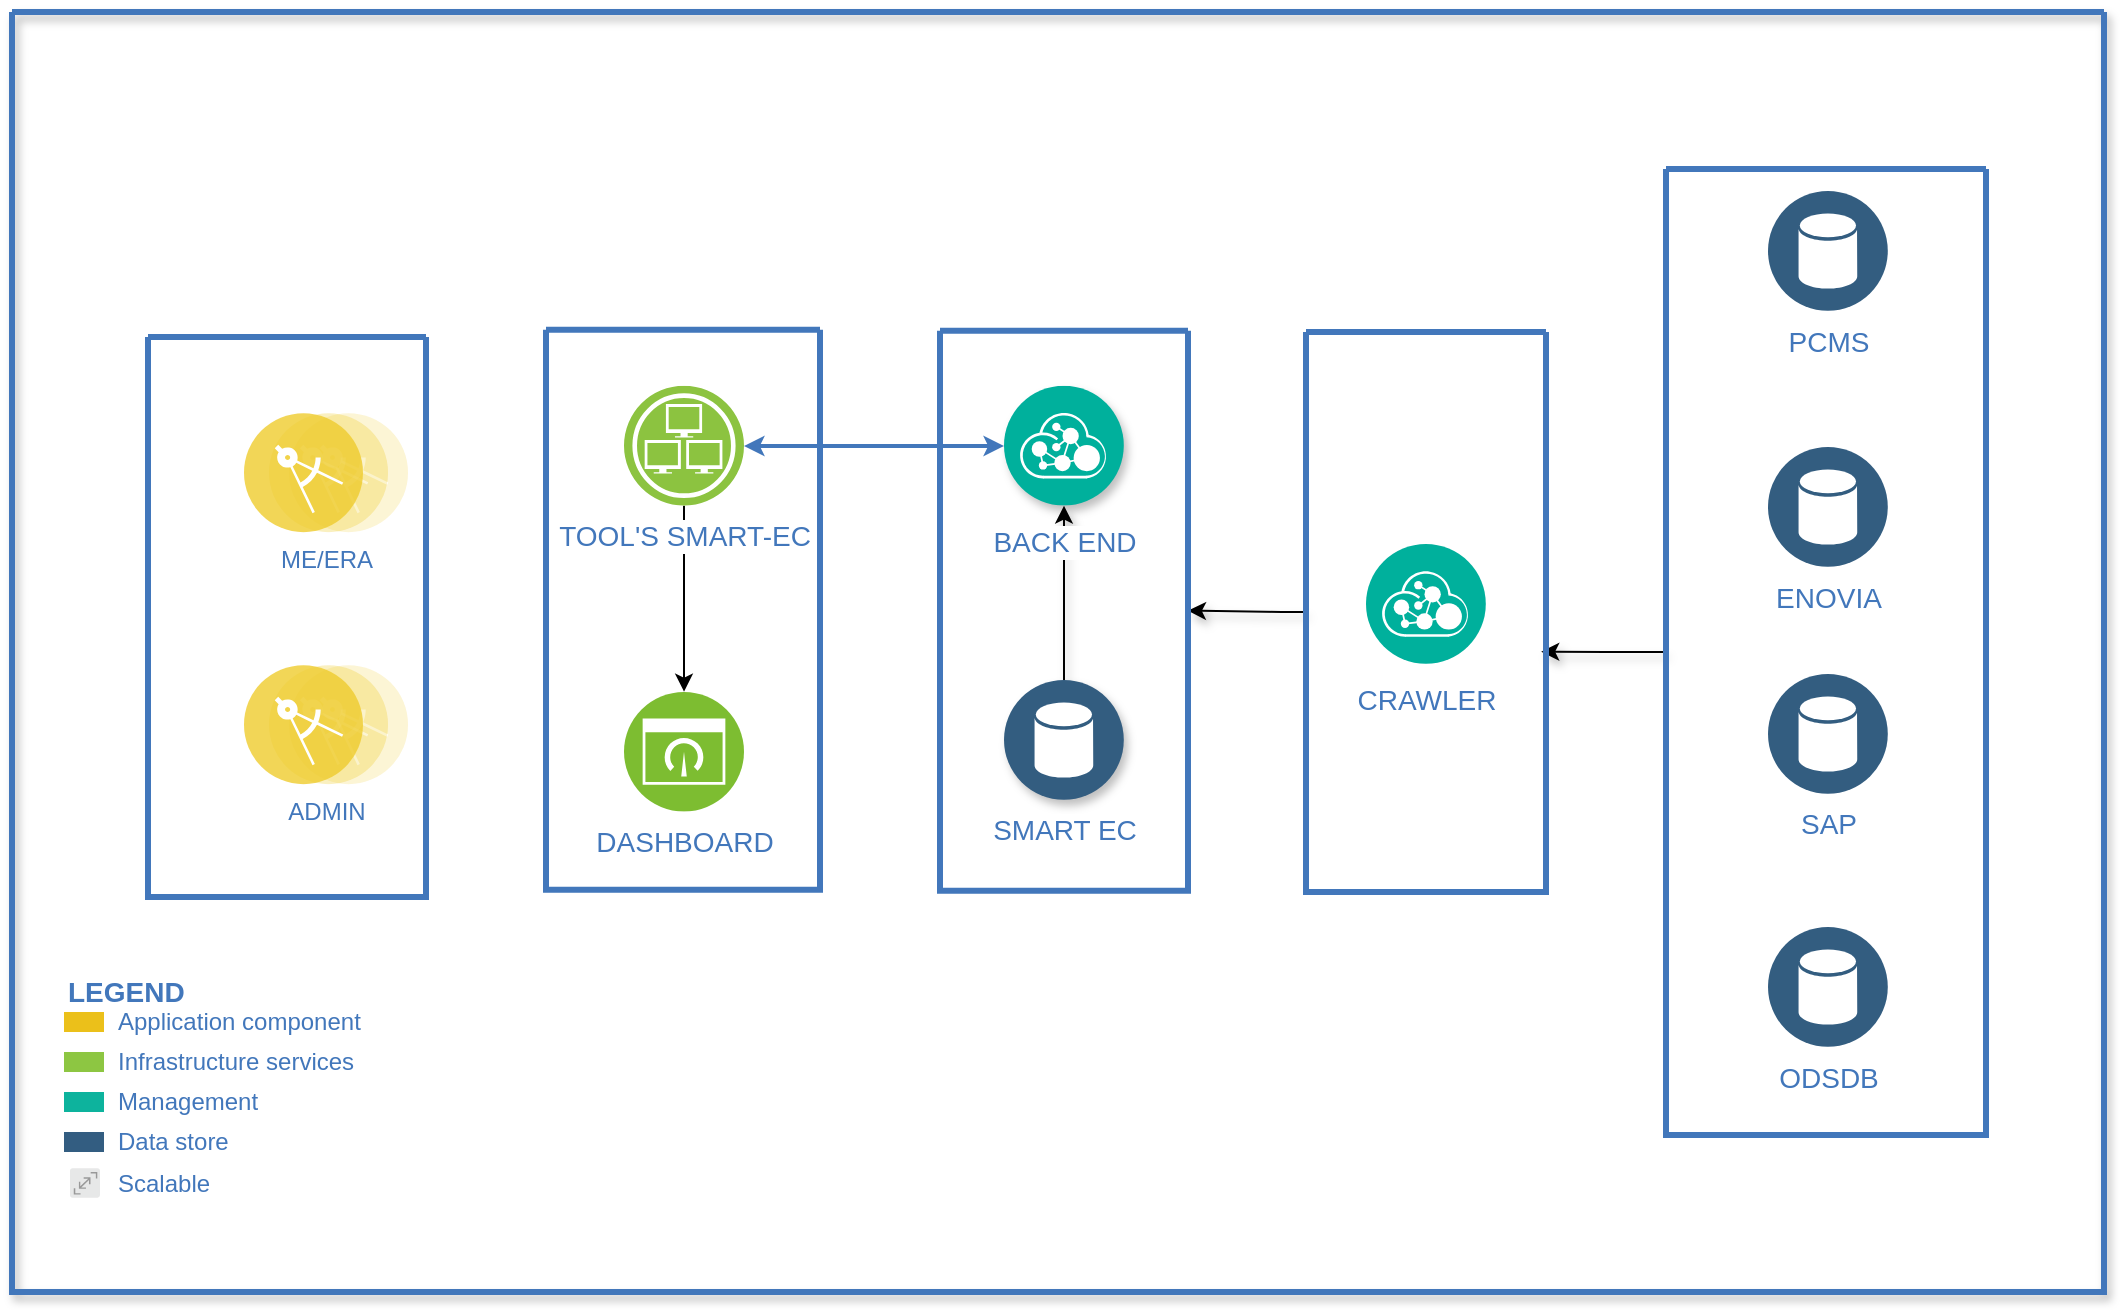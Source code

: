 <mxfile version="13.7.6" type="github">
  <diagram id="0d7cefc2-ccd6-e077-73ed-a8e48b0cddf6" name="Page-1">
    <mxGraphModel dx="1231" dy="703" grid="1" gridSize="10" guides="1" tooltips="1" connect="1" arrows="1" fold="1" page="1" pageScale="1" pageWidth="1169" pageHeight="827" background="#ffffff" math="0" shadow="0">
      <root>
        <mxCell id="0" />
        <mxCell id="1" parent="0" />
        <mxCell id="2" value="" style="swimlane;shadow=1;strokeColor=#4277BB;fillColor=#ffffff;fontColor=#4277BB;align=right;startSize=0;collapsible=0;strokeWidth=3;" parent="1" vertex="1">
          <mxGeometry x="54" y="80" width="1046" height="640" as="geometry" />
        </mxCell>
        <mxCell id="103" style="edgeStyle=elbowEdgeStyle;rounded=0;elbow=vertical;html=1;labelBackgroundColor=#ffffff;startArrow=classic;startFill=1;startSize=4;endArrow=classic;endFill=1;endSize=4;jettySize=auto;orthogonalLoop=1;strokeColor=#4277BB;strokeWidth=2;fontSize=14;fontColor=#4277BB;entryX=1;entryY=0.5;entryDx=0;entryDy=0;" parent="2" source="76" target="85" edge="1">
          <mxGeometry relative="1" as="geometry" />
        </mxCell>
        <mxCell id="28" value="" style="swimlane;shadow=0;strokeColor=#4277BB;fillColor=#ffffff;fontColor=#4277BB;align=right;startSize=0;collapsible=0;strokeWidth=3;" parent="2" vertex="1">
          <mxGeometry x="68" y="162.5" width="139" height="280" as="geometry" />
        </mxCell>
        <mxCell id="83" value="ME/ERA" style="aspect=fixed;perimeter=ellipsePerimeter;html=1;align=center;shadow=0;dashed=0;image;image=img/lib/ibm/applications/microservice.svg;labelBackgroundColor=#ffffff;strokeColor=#666666;strokeWidth=3;fillColor=#C2952D;gradientColor=none;fontSize=12;fontColor=#4277BB;" parent="28" vertex="1">
          <mxGeometry x="48" y="37.82" width="82" height="60" as="geometry" />
        </mxCell>
        <mxCell id="84" value="ADMIN" style="aspect=fixed;perimeter=ellipsePerimeter;html=1;align=center;shadow=0;dashed=0;image;image=img/lib/ibm/applications/microservice.svg;labelBackgroundColor=#ffffff;strokeColor=#666666;strokeWidth=3;fillColor=#C2952D;gradientColor=none;fontSize=12;fontColor=#4277BB;" parent="28" vertex="1">
          <mxGeometry x="48" y="163.82" width="82" height="60" as="geometry" />
        </mxCell>
        <mxCell id="77" value="" style="swimlane;shadow=0;strokeColor=#4277BB;fillColor=#ffffff;fontColor=#4277BB;align=right;startSize=0;collapsible=0;strokeWidth=3;" parent="2" vertex="1">
          <mxGeometry x="267" y="158.82" width="137" height="280" as="geometry" />
        </mxCell>
        <mxCell id="xZWT98XhmGvTTzjk9EWo-127" style="edgeStyle=orthogonalEdgeStyle;rounded=0;orthogonalLoop=1;jettySize=auto;html=1;" edge="1" parent="77" source="85" target="86">
          <mxGeometry relative="1" as="geometry" />
        </mxCell>
        <mxCell id="85" value="TOOL&#39;S SMART-EC" style="aspect=fixed;perimeter=ellipsePerimeter;html=1;align=center;shadow=0;dashed=0;image;image=img/lib/ibm/infrastructure/infrastructure_services.svg;rounded=1;labelBackgroundColor=#ffffff;strokeColor=#666666;strokeWidth=3;fillColor=#C2952D;gradientColor=none;fontSize=14;fontColor=#4277BB;" parent="77" vertex="1">
          <mxGeometry x="39" y="28" width="60" height="60" as="geometry" />
        </mxCell>
        <mxCell id="86" value="DASHBOARD" style="aspect=fixed;perimeter=ellipsePerimeter;html=1;align=center;shadow=0;dashed=0;image;image=img/lib/ibm/infrastructure/dashboard.svg;rounded=1;labelBackgroundColor=#ffffff;strokeColor=#666666;strokeWidth=3;fillColor=#C2952D;gradientColor=none;fontSize=14;fontColor=#4277BB;" parent="77" vertex="1">
          <mxGeometry x="39" y="181" width="60" height="60" as="geometry" />
        </mxCell>
        <mxCell id="xZWT98XhmGvTTzjk9EWo-147" style="edgeStyle=orthogonalEdgeStyle;rounded=0;orthogonalLoop=1;jettySize=auto;html=1;exitX=0;exitY=0.5;exitDx=0;exitDy=0;entryX=0.98;entryY=0.571;entryDx=0;entryDy=0;entryPerimeter=0;shadow=1;" edge="1" parent="2" source="79" target="xZWT98XhmGvTTzjk9EWo-132">
          <mxGeometry relative="1" as="geometry" />
        </mxCell>
        <mxCell id="79" value="" style="swimlane;shadow=0;strokeColor=#4277BB;fillColor=#ffffff;fontColor=#4277BB;align=right;startSize=0;collapsible=0;strokeWidth=3;" parent="2" vertex="1">
          <mxGeometry x="827" y="78.5" width="160" height="483" as="geometry" />
        </mxCell>
        <mxCell id="xZWT98XhmGvTTzjk9EWo-119" value="SAP" style="aspect=fixed;perimeter=ellipsePerimeter;html=1;align=center;shadow=0;dashed=0;image;image=img/lib/ibm/data/data_services.svg;rounded=1;labelBackgroundColor=#ffffff;strokeColor=#666666;strokeWidth=3;fillColor=#C2952D;gradientColor=none;fontSize=14;fontColor=#4277BB;" vertex="1" parent="79">
          <mxGeometry x="51" y="252.5" width="60" height="60" as="geometry" />
        </mxCell>
        <mxCell id="xZWT98XhmGvTTzjk9EWo-120" value="ENOVIA" style="aspect=fixed;perimeter=ellipsePerimeter;html=1;align=center;shadow=0;dashed=0;image;image=img/lib/ibm/data/data_services.svg;rounded=1;labelBackgroundColor=#ffffff;strokeColor=#666666;strokeWidth=3;fillColor=#C2952D;gradientColor=none;fontSize=14;fontColor=#4277BB;" vertex="1" parent="79">
          <mxGeometry x="51" y="139" width="60" height="60" as="geometry" />
        </mxCell>
        <mxCell id="xZWT98XhmGvTTzjk9EWo-121" value="PCMS" style="aspect=fixed;perimeter=ellipsePerimeter;html=1;align=center;shadow=0;dashed=0;image;image=img/lib/ibm/data/data_services.svg;rounded=1;labelBackgroundColor=#ffffff;strokeColor=#666666;strokeWidth=3;fillColor=#C2952D;gradientColor=none;fontSize=14;fontColor=#4277BB;" vertex="1" parent="79">
          <mxGeometry x="51" y="11" width="60" height="60" as="geometry" />
        </mxCell>
        <mxCell id="xZWT98XhmGvTTzjk9EWo-124" value="ODSDB" style="aspect=fixed;perimeter=ellipsePerimeter;html=1;align=center;shadow=0;dashed=0;image;image=img/lib/ibm/data/data_services.svg;rounded=1;labelBackgroundColor=#ffffff;strokeColor=#666666;strokeWidth=3;fillColor=#C2952D;gradientColor=none;fontSize=14;fontColor=#4277BB;" vertex="1" parent="79">
          <mxGeometry x="51" y="379" width="60" height="60" as="geometry" />
        </mxCell>
        <mxCell id="xZWT98XhmGvTTzjk9EWo-129" style="edgeStyle=orthogonalEdgeStyle;rounded=0;orthogonalLoop=1;jettySize=auto;html=1;exitX=0.5;exitY=1;exitDx=0;exitDy=0;" edge="1" parent="2" source="77" target="77">
          <mxGeometry relative="1" as="geometry" />
        </mxCell>
        <mxCell id="xZWT98XhmGvTTzjk9EWo-148" style="edgeStyle=orthogonalEdgeStyle;rounded=0;orthogonalLoop=1;jettySize=auto;html=1;exitX=0;exitY=0.5;exitDx=0;exitDy=0;entryX=1;entryY=0.5;entryDx=0;entryDy=0;shadow=1;" edge="1" parent="2" source="xZWT98XhmGvTTzjk9EWo-132" target="xZWT98XhmGvTTzjk9EWo-136">
          <mxGeometry relative="1" as="geometry">
            <Array as="points">
              <mxPoint x="635" y="300" />
            </Array>
          </mxGeometry>
        </mxCell>
        <mxCell id="xZWT98XhmGvTTzjk9EWo-132" value="" style="swimlane;shadow=0;strokeColor=#4277BB;fillColor=#ffffff;fontColor=#4277BB;align=right;startSize=0;collapsible=0;strokeWidth=3;" vertex="1" parent="2">
          <mxGeometry x="647" y="160" width="120" height="280" as="geometry" />
        </mxCell>
        <mxCell id="xZWT98XhmGvTTzjk9EWo-135" value="CRAWLER" style="aspect=fixed;perimeter=ellipsePerimeter;html=1;align=center;shadow=0;dashed=0;image;image=img/lib/ibm/management/api_management.svg;rounded=1;labelBackgroundColor=#ffffff;strokeColor=#666666;strokeWidth=3;fillColor=#C2952D;gradientColor=none;fontSize=14;fontColor=#4277BB;spacingTop=3;" vertex="1" parent="xZWT98XhmGvTTzjk9EWo-132">
          <mxGeometry x="30" y="106" width="60" height="60" as="geometry" />
        </mxCell>
        <mxCell id="xZWT98XhmGvTTzjk9EWo-136" value="" style="swimlane;shadow=0;strokeColor=#4277BB;fillColor=#ffffff;fontColor=#4277BB;align=right;startSize=0;collapsible=0;strokeWidth=3;" vertex="1" parent="2">
          <mxGeometry x="464" y="159.32" width="124" height="280" as="geometry" />
        </mxCell>
        <mxCell id="xZWT98XhmGvTTzjk9EWo-149" style="edgeStyle=orthogonalEdgeStyle;rounded=0;orthogonalLoop=1;jettySize=auto;html=1;exitX=0.5;exitY=0;exitDx=0;exitDy=0;shadow=1;" edge="1" parent="xZWT98XhmGvTTzjk9EWo-136" source="87" target="76">
          <mxGeometry relative="1" as="geometry" />
        </mxCell>
        <mxCell id="87" value="SMART EC" style="aspect=fixed;perimeter=ellipsePerimeter;html=1;align=center;shadow=1;dashed=0;image;image=img/lib/ibm/data/data_services.svg;rounded=1;labelBackgroundColor=#ffffff;strokeColor=#666666;strokeWidth=3;fillColor=#C2952D;gradientColor=none;fontSize=14;fontColor=#4277BB;" parent="xZWT98XhmGvTTzjk9EWo-136" vertex="1">
          <mxGeometry x="32" y="174.68" width="60" height="60" as="geometry" />
        </mxCell>
        <mxCell id="76" value="BACK END" style="aspect=fixed;perimeter=ellipsePerimeter;html=1;align=center;shadow=1;dashed=0;image;image=img/lib/ibm/management/api_management.svg;rounded=1;labelBackgroundColor=#ffffff;strokeColor=#666666;strokeWidth=3;fillColor=#C2952D;gradientColor=none;fontSize=14;fontColor=#4277BB;spacingTop=3;" parent="xZWT98XhmGvTTzjk9EWo-136" vertex="1">
          <mxGeometry x="32" y="27.5" width="60" height="60" as="geometry" />
        </mxCell>
        <mxCell id="13" value="LEGEND" style="text;html=1;align=left;verticalAlign=middle;fontColor=#4277BB;shadow=0;dashed=0;strokeColor=none;fillColor=none;labelBackgroundColor=none;fontStyle=1;fontSize=14;spacingLeft=0;" parent="2" vertex="1">
          <mxGeometry x="26" y="480" width="150" height="20" as="geometry" />
        </mxCell>
        <mxCell id="xZWT98XhmGvTTzjk9EWo-144" value="" style="group" vertex="1" connectable="0" parent="2">
          <mxGeometry x="26" y="500" width="20" height="93" as="geometry" />
        </mxCell>
        <mxCell id="xZWT98XhmGvTTzjk9EWo-139" value="Application component" style="rounded=0;html=1;shadow=0;labelBackgroundColor=none;strokeColor=none;strokeWidth=2;fillColor=#EBC01A;gradientColor=none;fontSize=12;fontColor=#4277BB;align=left;labelPosition=right;verticalLabelPosition=middle;verticalAlign=middle;spacingLeft=5;" vertex="1" parent="xZWT98XhmGvTTzjk9EWo-144">
          <mxGeometry width="20" height="10" as="geometry" />
        </mxCell>
        <mxCell id="xZWT98XhmGvTTzjk9EWo-140" value="Infrastructure services" style="rounded=0;html=1;shadow=0;labelBackgroundColor=none;strokeColor=none;strokeWidth=2;fillColor=#8DC642;gradientColor=none;fontSize=12;fontColor=#4277BB;align=left;labelPosition=right;verticalLabelPosition=middle;verticalAlign=middle;spacingLeft=5;" vertex="1" parent="xZWT98XhmGvTTzjk9EWo-144">
          <mxGeometry y="20" width="20" height="10" as="geometry" />
        </mxCell>
        <mxCell id="xZWT98XhmGvTTzjk9EWo-141" value="Management" style="rounded=0;html=1;shadow=0;labelBackgroundColor=none;strokeColor=none;strokeWidth=2;fillColor=#0DB39D;gradientColor=none;fontSize=12;fontColor=#4277BB;align=left;labelPosition=right;verticalLabelPosition=middle;verticalAlign=middle;spacingLeft=5;" vertex="1" parent="xZWT98XhmGvTTzjk9EWo-144">
          <mxGeometry y="40" width="20" height="10" as="geometry" />
        </mxCell>
        <mxCell id="xZWT98XhmGvTTzjk9EWo-142" value="Data store" style="rounded=0;html=1;shadow=0;labelBackgroundColor=none;strokeColor=none;strokeWidth=2;fillColor=#335D81;gradientColor=none;fontSize=12;fontColor=#4277BB;align=left;labelPosition=right;verticalLabelPosition=middle;verticalAlign=middle;spacingLeft=5;" vertex="1" parent="xZWT98XhmGvTTzjk9EWo-144">
          <mxGeometry y="60" width="20" height="10" as="geometry" />
        </mxCell>
        <mxCell id="xZWT98XhmGvTTzjk9EWo-143" value="Scalable" style="aspect=fixed;perimeter=ellipsePerimeter;html=1;align=left;shadow=0;image;image=img/lib/ibm/miscellaneous/scalable.svg;rounded=0;labelBackgroundColor=none;strokeColor=none;strokeWidth=2;fillColor=#335D81;gradientColor=none;fontSize=12;fontColor=#4277BB;verticalAlign=middle;spacingLeft=7;labelPosition=right;verticalLabelPosition=middle;" vertex="1" parent="xZWT98XhmGvTTzjk9EWo-144">
          <mxGeometry x="3" y="78" width="15" height="15" as="geometry" />
        </mxCell>
      </root>
    </mxGraphModel>
  </diagram>
</mxfile>
